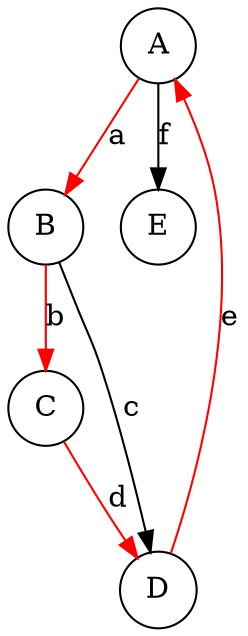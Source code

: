 digraph G {
    bgcolor="transparent";

    /* Entities */
    A [label="A", shape="circle"];
    B [label="B", shape="circle"];
    C [label="C", shape="circle"];
    D [label="D", shape="circle"];
    E [label="E", shape="circle"];

    /* Relationships */
    A -> B [label="a", color="red"];
    A -> E [label="f"];

    B -> C [label="b", color="red"];
    B -> D [label="c"];

    C -> D [label="d", color="red"];

    D -> A [label="e", color="red"];

    /* Ranks */
    { rank=same; };
}